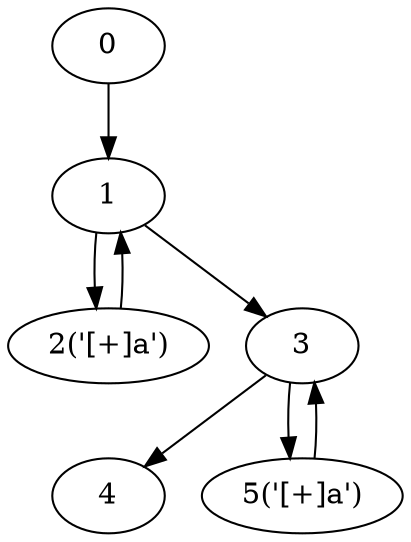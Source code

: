 digraph g {
	0 ;
	0 ;
	0 ;
	0 ;
	0 ;
	0 ;
	0 ;
	1 ;
	2 [label="2('[+]a')"];
	3 ;
	4 ;
	5 [label="5('[+]a')"];
	0->1;
	2->1;
	1->2;
	1->3;
	5->3;
	3->4;
	3->5;
}
